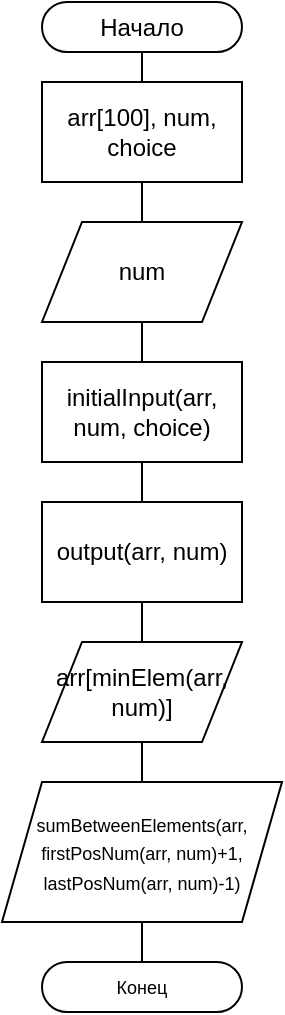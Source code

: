 <mxfile version="20.3.1" type="device"><diagram id="Y9pmjajlrYaLS0t-9etm" name="Page-1"><mxGraphModel dx="346" dy="650" grid="1" gridSize="10" guides="1" tooltips="1" connect="1" arrows="1" fold="1" page="1" pageScale="1" pageWidth="850" pageHeight="1100" math="0" shadow="0"><root><mxCell id="0"/><mxCell id="1" parent="0"/><mxCell id="pcbVN7MgVm8qozUeMlSp-11" style="edgeStyle=orthogonalEdgeStyle;rounded=0;orthogonalLoop=1;jettySize=auto;html=1;exitX=0.5;exitY=1;exitDx=0;exitDy=0;entryX=0.5;entryY=0;entryDx=0;entryDy=0;fontSize=9;endArrow=none;endFill=0;" edge="1" parent="1" source="pcbVN7MgVm8qozUeMlSp-1" target="pcbVN7MgVm8qozUeMlSp-2"><mxGeometry relative="1" as="geometry"/></mxCell><mxCell id="pcbVN7MgVm8qozUeMlSp-1" value="Начало" style="rounded=1;whiteSpace=wrap;html=1;arcSize=50;aspect=fixed;" vertex="1" parent="1"><mxGeometry x="110" y="30" width="100" height="25" as="geometry"/></mxCell><mxCell id="pcbVN7MgVm8qozUeMlSp-12" style="edgeStyle=orthogonalEdgeStyle;rounded=0;orthogonalLoop=1;jettySize=auto;html=1;exitX=0.5;exitY=1;exitDx=0;exitDy=0;fontSize=9;endArrow=none;endFill=0;" edge="1" parent="1" source="pcbVN7MgVm8qozUeMlSp-2" target="pcbVN7MgVm8qozUeMlSp-3"><mxGeometry relative="1" as="geometry"/></mxCell><mxCell id="pcbVN7MgVm8qozUeMlSp-2" value="arr[100], num, choice" style="rounded=0;whiteSpace=wrap;html=1;aspect=fixed;" vertex="1" parent="1"><mxGeometry x="110" y="70" width="100" height="50" as="geometry"/></mxCell><mxCell id="pcbVN7MgVm8qozUeMlSp-13" style="edgeStyle=orthogonalEdgeStyle;rounded=0;orthogonalLoop=1;jettySize=auto;html=1;exitX=0.5;exitY=1;exitDx=0;exitDy=0;entryX=0.5;entryY=0;entryDx=0;entryDy=0;fontSize=9;endArrow=none;endFill=0;" edge="1" parent="1" source="pcbVN7MgVm8qozUeMlSp-3" target="pcbVN7MgVm8qozUeMlSp-6"><mxGeometry relative="1" as="geometry"/></mxCell><mxCell id="pcbVN7MgVm8qozUeMlSp-3" value="num" style="shape=parallelogram;perimeter=parallelogramPerimeter;whiteSpace=wrap;html=1;fixedSize=1;aspect=fixed;" vertex="1" parent="1"><mxGeometry x="110" y="140" width="100" height="50" as="geometry"/></mxCell><mxCell id="pcbVN7MgVm8qozUeMlSp-14" style="edgeStyle=orthogonalEdgeStyle;rounded=0;orthogonalLoop=1;jettySize=auto;html=1;exitX=0.5;exitY=1;exitDx=0;exitDy=0;entryX=0.5;entryY=0;entryDx=0;entryDy=0;fontSize=9;endArrow=none;endFill=0;" edge="1" parent="1" source="pcbVN7MgVm8qozUeMlSp-6" target="pcbVN7MgVm8qozUeMlSp-7"><mxGeometry relative="1" as="geometry"/></mxCell><mxCell id="pcbVN7MgVm8qozUeMlSp-6" value="initialInput(arr, num, choice)" style="rounded=0;whiteSpace=wrap;html=1;aspect=fixed;" vertex="1" parent="1"><mxGeometry x="110" y="210" width="100" height="50" as="geometry"/></mxCell><mxCell id="pcbVN7MgVm8qozUeMlSp-15" style="edgeStyle=orthogonalEdgeStyle;rounded=0;orthogonalLoop=1;jettySize=auto;html=1;exitX=0.5;exitY=1;exitDx=0;exitDy=0;entryX=0.5;entryY=0;entryDx=0;entryDy=0;fontSize=9;endArrow=none;endFill=0;" edge="1" parent="1" source="pcbVN7MgVm8qozUeMlSp-7" target="pcbVN7MgVm8qozUeMlSp-8"><mxGeometry relative="1" as="geometry"/></mxCell><mxCell id="pcbVN7MgVm8qozUeMlSp-7" value="output(arr, num)" style="rounded=0;whiteSpace=wrap;html=1;aspect=fixed;" vertex="1" parent="1"><mxGeometry x="110" y="280" width="100" height="50" as="geometry"/></mxCell><mxCell id="pcbVN7MgVm8qozUeMlSp-16" style="edgeStyle=orthogonalEdgeStyle;rounded=0;orthogonalLoop=1;jettySize=auto;html=1;exitX=0.5;exitY=1;exitDx=0;exitDy=0;entryX=0.5;entryY=0;entryDx=0;entryDy=0;fontSize=9;endArrow=none;endFill=0;" edge="1" parent="1" source="pcbVN7MgVm8qozUeMlSp-8" target="pcbVN7MgVm8qozUeMlSp-9"><mxGeometry relative="1" as="geometry"/></mxCell><mxCell id="pcbVN7MgVm8qozUeMlSp-8" value="arr[minElem(arr, num)]" style="shape=parallelogram;perimeter=parallelogramPerimeter;whiteSpace=wrap;html=1;fixedSize=1;aspect=fixed;" vertex="1" parent="1"><mxGeometry x="110" y="350" width="100" height="50" as="geometry"/></mxCell><mxCell id="pcbVN7MgVm8qozUeMlSp-17" style="edgeStyle=orthogonalEdgeStyle;rounded=0;orthogonalLoop=1;jettySize=auto;html=1;exitX=0.5;exitY=1;exitDx=0;exitDy=0;entryX=0.5;entryY=0;entryDx=0;entryDy=0;fontSize=9;endArrow=none;endFill=0;" edge="1" parent="1" source="pcbVN7MgVm8qozUeMlSp-9" target="pcbVN7MgVm8qozUeMlSp-10"><mxGeometry relative="1" as="geometry"/></mxCell><mxCell id="pcbVN7MgVm8qozUeMlSp-9" value="&lt;font style=&quot;font-size: 9px;&quot;&gt;sumBetweenElements(arr, firstPosNum(arr, num)+1, lastPosNum(arr, num)-1)&lt;/font&gt;" style="shape=parallelogram;perimeter=parallelogramPerimeter;whiteSpace=wrap;html=1;fixedSize=1;aspect=fixed;" vertex="1" parent="1"><mxGeometry x="90" y="420" width="140" height="70" as="geometry"/></mxCell><mxCell id="pcbVN7MgVm8qozUeMlSp-10" value="Конец" style="rounded=1;whiteSpace=wrap;html=1;arcSize=50;aspect=fixed;fontSize=9;" vertex="1" parent="1"><mxGeometry x="110" y="510" width="100" height="25" as="geometry"/></mxCell></root></mxGraphModel></diagram></mxfile>